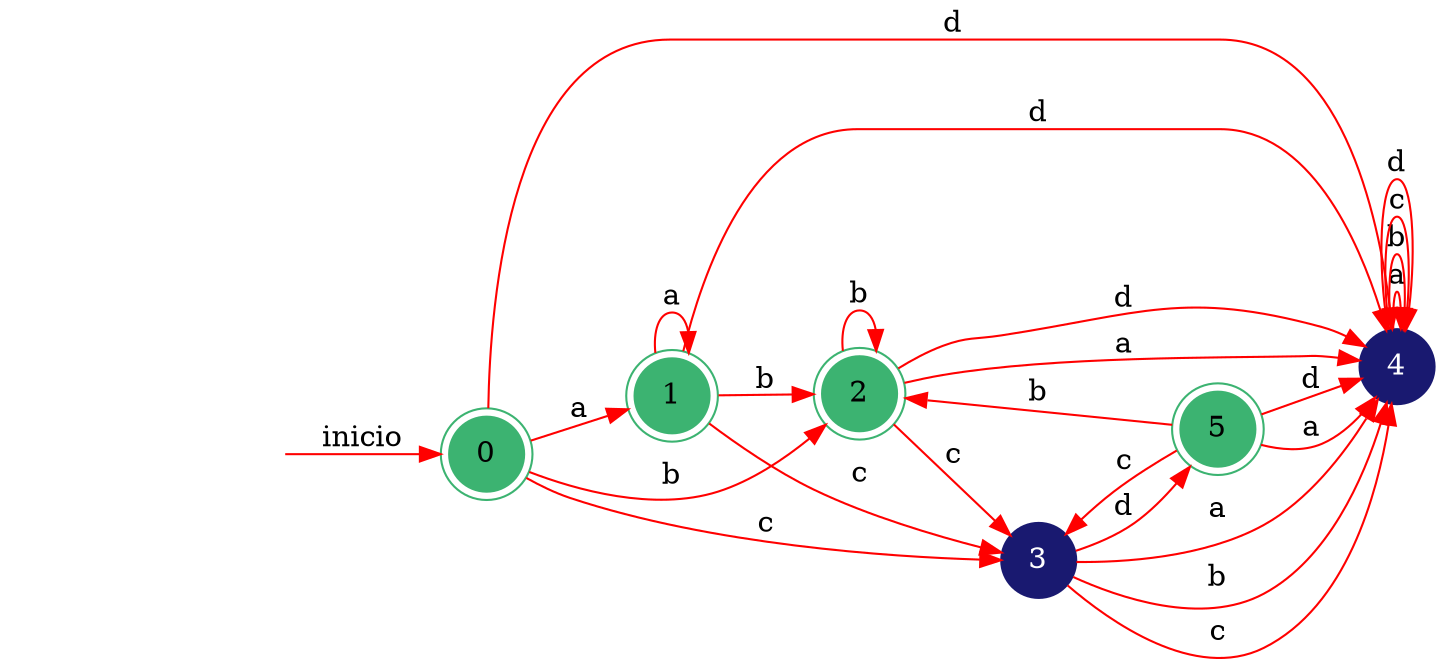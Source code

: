 digraph automata_finito {
	rankdir=LR;
	size="13,5"
	node [shape=doublecircle, style = filled,color = mediumseagreen]; 0 1 2 5;
	node [shape=circle];
	node [color=midnightblue,fontcolor=white];
	edge [color=red];
	 secret_node [style=invis];
	secret_node -> 0 [label="inicio"];
	0 -> 1 [label="a"];
	0 -> 2 [label="b"];
	0 -> 3 [label="c"];
	0 -> 4 [label="d"];
	1 -> 1 [label="a"];
	1 -> 2 [label="b"];
	1 -> 3 [label="c"];
	1 -> 4 [label="d"];
	2 -> 4 [label="a"];
	2 -> 2 [label="b"];
	2 -> 3 [label="c"];
	2 -> 4 [label="d"];
	3 -> 4 [label="a"];
	3 -> 4 [label="b"];
	3 -> 4 [label="c"];
	3 -> 5 [label="d"];
	4 -> 4 [label="a"];
	4 -> 4 [label="b"];
	4 -> 4 [label="c"];
	4 -> 4 [label="d"];
	5 -> 4 [label="a"];
	5 -> 2 [label="b"];
	5 -> 3 [label="c"];
	5 -> 4 [label="d"];
}